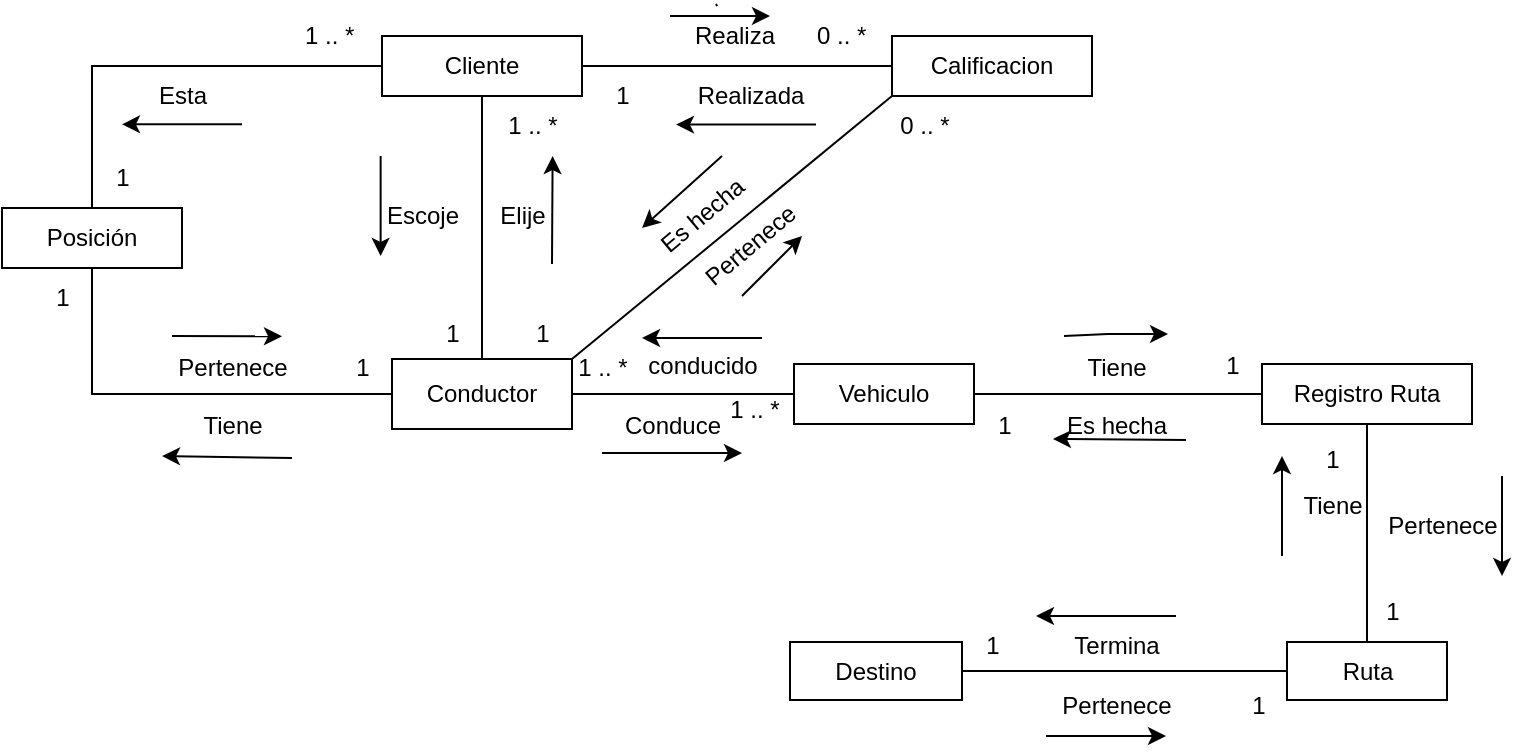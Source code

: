 <mxfile version="20.2.5" type="device"><diagram id="Xx6PjldJtdgnCfnJPi8F" name="Página-1"><mxGraphModel dx="1304" dy="529" grid="1" gridSize="10" guides="1" tooltips="1" connect="1" arrows="1" fold="1" page="1" pageScale="1" pageWidth="827" pageHeight="1169" math="0" shadow="0"><root><mxCell id="0"/><mxCell id="1" parent="0"/><mxCell id="fF_S4-vimJrokTLAQpsM-1" value="Ruta" style="rounded=0;whiteSpace=wrap;html=1;" parent="1" vertex="1"><mxGeometry x="642.5" y="343" width="80" height="29" as="geometry"/></mxCell><mxCell id="fF_S4-vimJrokTLAQpsM-2" value="Cliente" style="rounded=0;whiteSpace=wrap;html=1;" parent="1" vertex="1"><mxGeometry x="190" y="40" width="100" height="30" as="geometry"/></mxCell><mxCell id="fF_S4-vimJrokTLAQpsM-3" value="Vehiculo" style="rounded=0;whiteSpace=wrap;html=1;" parent="1" vertex="1"><mxGeometry x="396" y="204" width="90" height="30" as="geometry"/></mxCell><mxCell id="fF_S4-vimJrokTLAQpsM-20" value="Posición" style="rounded=0;whiteSpace=wrap;html=1;" parent="1" vertex="1"><mxGeometry y="126" width="90" height="30" as="geometry"/></mxCell><mxCell id="fF_S4-vimJrokTLAQpsM-27" value="Destino" style="rounded=0;whiteSpace=wrap;html=1;" parent="1" vertex="1"><mxGeometry x="394" y="343" width="86" height="29" as="geometry"/></mxCell><mxCell id="fF_S4-vimJrokTLAQpsM-29" value="Registro Ruta" style="rounded=0;whiteSpace=wrap;html=1;" parent="1" vertex="1"><mxGeometry x="630" y="204" width="105" height="30" as="geometry"/></mxCell><mxCell id="itAvlsoP7bmRQQn6Exgt-6" value="1" style="text;html=1;align=center;verticalAlign=middle;resizable=0;points=[];autosize=1;strokeColor=none;fillColor=none;" parent="1" vertex="1"><mxGeometry x="600" y="190" width="30" height="30" as="geometry"/></mxCell><mxCell id="itAvlsoP7bmRQQn6Exgt-7" value="1" style="text;html=1;align=center;verticalAlign=middle;resizable=0;points=[];autosize=1;strokeColor=none;fillColor=none;" parent="1" vertex="1"><mxGeometry x="486" y="220" width="30" height="30" as="geometry"/></mxCell><mxCell id="itAvlsoP7bmRQQn6Exgt-8" value="Tiene" style="text;html=1;align=center;verticalAlign=middle;resizable=0;points=[];autosize=1;strokeColor=none;fillColor=none;" parent="1" vertex="1"><mxGeometry x="532" y="191" width="50" height="30" as="geometry"/></mxCell><mxCell id="itAvlsoP7bmRQQn6Exgt-9" value="Es hecha" style="text;html=1;align=center;verticalAlign=middle;resizable=0;points=[];autosize=1;strokeColor=none;fillColor=none;" parent="1" vertex="1"><mxGeometry x="517" y="220" width="80" height="30" as="geometry"/></mxCell><mxCell id="itAvlsoP7bmRQQn6Exgt-10" value="" style="endArrow=classic;html=1;rounded=0;" parent="1" edge="1"><mxGeometry width="50" height="50" relative="1" as="geometry"><mxPoint x="592" y="242" as="sourcePoint"/><mxPoint x="525.5" y="241.5" as="targetPoint"/></mxGeometry></mxCell><mxCell id="itAvlsoP7bmRQQn6Exgt-13" value="1" style="text;html=1;align=center;verticalAlign=middle;resizable=0;points=[];autosize=1;strokeColor=none;fillColor=none;" parent="1" vertex="1"><mxGeometry x="680" y="313" width="30" height="30" as="geometry"/></mxCell><mxCell id="itAvlsoP7bmRQQn6Exgt-14" value="1" style="text;html=1;align=center;verticalAlign=middle;resizable=0;points=[];autosize=1;strokeColor=none;fillColor=none;" parent="1" vertex="1"><mxGeometry x="650" y="236.5" width="30" height="30" as="geometry"/></mxCell><mxCell id="itAvlsoP7bmRQQn6Exgt-15" value="Pertenece" style="text;html=1;align=center;verticalAlign=middle;resizable=0;points=[];autosize=1;strokeColor=none;fillColor=none;" parent="1" vertex="1"><mxGeometry x="680" y="270" width="80" height="30" as="geometry"/></mxCell><mxCell id="itAvlsoP7bmRQQn6Exgt-16" value="" style="endArrow=classic;html=1;rounded=0;" parent="1" edge="1"><mxGeometry width="50" height="50" relative="1" as="geometry"><mxPoint x="531" y="190" as="sourcePoint"/><mxPoint x="583" y="189" as="targetPoint"/><Array as="points"><mxPoint x="553" y="189"/></Array></mxGeometry></mxCell><mxCell id="itAvlsoP7bmRQQn6Exgt-18" value="Tiene" style="text;html=1;align=center;verticalAlign=middle;resizable=0;points=[];autosize=1;strokeColor=none;fillColor=none;" parent="1" vertex="1"><mxGeometry x="640" y="260" width="50" height="30" as="geometry"/></mxCell><mxCell id="itAvlsoP7bmRQQn6Exgt-19" value="" style="endArrow=classic;html=1;rounded=0;" parent="1" edge="1"><mxGeometry width="50" height="50" relative="1" as="geometry"><mxPoint x="640" y="300" as="sourcePoint"/><mxPoint x="640" y="250" as="targetPoint"/></mxGeometry></mxCell><mxCell id="itAvlsoP7bmRQQn6Exgt-20" value="1" style="text;html=1;align=center;verticalAlign=middle;resizable=0;points=[];autosize=1;strokeColor=none;fillColor=none;" parent="1" vertex="1"><mxGeometry x="612.5" y="360" width="30" height="30" as="geometry"/></mxCell><mxCell id="itAvlsoP7bmRQQn6Exgt-21" value="1" style="text;html=1;align=center;verticalAlign=middle;resizable=0;points=[];autosize=1;strokeColor=none;fillColor=none;" parent="1" vertex="1"><mxGeometry x="480" y="330" width="30" height="30" as="geometry"/></mxCell><mxCell id="itAvlsoP7bmRQQn6Exgt-22" value="Termina" style="text;html=1;align=center;verticalAlign=middle;resizable=0;points=[];autosize=1;strokeColor=none;fillColor=none;" parent="1" vertex="1"><mxGeometry x="522" y="330" width="70" height="30" as="geometry"/></mxCell><mxCell id="itAvlsoP7bmRQQn6Exgt-23" value="Pertenece" style="text;html=1;align=center;verticalAlign=middle;resizable=0;points=[];autosize=1;strokeColor=none;fillColor=none;" parent="1" vertex="1"><mxGeometry x="517" y="360" width="80" height="30" as="geometry"/></mxCell><mxCell id="itAvlsoP7bmRQQn6Exgt-27" value="" style="endArrow=classic;html=1;rounded=0;" parent="1" edge="1"><mxGeometry width="50" height="50" relative="1" as="geometry"><mxPoint x="750" y="260" as="sourcePoint"/><mxPoint x="750" y="310" as="targetPoint"/></mxGeometry></mxCell><mxCell id="itAvlsoP7bmRQQn6Exgt-28" value="" style="endArrow=classic;html=1;rounded=0;" parent="1" edge="1"><mxGeometry width="50" height="50" relative="1" as="geometry"><mxPoint x="522" y="390" as="sourcePoint"/><mxPoint x="582" y="390" as="targetPoint"/></mxGeometry></mxCell><mxCell id="itAvlsoP7bmRQQn6Exgt-46" value="Calificacion" style="rounded=0;whiteSpace=wrap;html=1;" parent="1" vertex="1"><mxGeometry x="445" y="40" width="100" height="30" as="geometry"/></mxCell><mxCell id="4lGTHoXwKW3-P7aR5Anh-1" value="Conductor" style="rounded=0;whiteSpace=wrap;html=1;" vertex="1" parent="1"><mxGeometry x="195" y="201.5" width="90" height="35" as="geometry"/></mxCell><mxCell id="4lGTHoXwKW3-P7aR5Anh-2" value="" style="endArrow=none;html=1;rounded=0;entryX=0.5;entryY=0;entryDx=0;entryDy=0;exitX=0;exitY=0.5;exitDx=0;exitDy=0;" edge="1" parent="1" source="fF_S4-vimJrokTLAQpsM-2" target="fF_S4-vimJrokTLAQpsM-20"><mxGeometry width="50" height="50" relative="1" as="geometry"><mxPoint x="155" y="55" as="sourcePoint"/><mxPoint x="100" y="220" as="targetPoint"/><Array as="points"><mxPoint x="45" y="55"/></Array></mxGeometry></mxCell><mxCell id="4lGTHoXwKW3-P7aR5Anh-3" value="" style="endArrow=none;html=1;rounded=0;entryX=0.5;entryY=1;entryDx=0;entryDy=0;exitX=0;exitY=0.5;exitDx=0;exitDy=0;" edge="1" parent="1" source="4lGTHoXwKW3-P7aR5Anh-1" target="fF_S4-vimJrokTLAQpsM-20"><mxGeometry width="50" height="50" relative="1" as="geometry"><mxPoint x="50" y="286.5" as="sourcePoint"/><mxPoint x="100" y="236.5" as="targetPoint"/><Array as="points"><mxPoint x="45" y="219"/></Array></mxGeometry></mxCell><mxCell id="4lGTHoXwKW3-P7aR5Anh-4" value="" style="endArrow=none;html=1;rounded=0;entryX=0;entryY=0.5;entryDx=0;entryDy=0;exitX=1;exitY=0.5;exitDx=0;exitDy=0;" edge="1" parent="1" source="fF_S4-vimJrokTLAQpsM-2" target="itAvlsoP7bmRQQn6Exgt-46"><mxGeometry width="50" height="50" relative="1" as="geometry"><mxPoint x="320" y="140" as="sourcePoint"/><mxPoint x="370" y="90" as="targetPoint"/></mxGeometry></mxCell><mxCell id="4lGTHoXwKW3-P7aR5Anh-5" value="0 .. *&amp;nbsp;" style="text;html=1;align=center;verticalAlign=middle;resizable=0;points=[];autosize=1;strokeColor=none;fillColor=none;" vertex="1" parent="1"><mxGeometry x="396" y="25" width="50" height="30" as="geometry"/></mxCell><mxCell id="4lGTHoXwKW3-P7aR5Anh-8" value="Realizada" style="text;html=1;align=center;verticalAlign=middle;resizable=0;points=[];autosize=1;strokeColor=none;fillColor=none;" vertex="1" parent="1"><mxGeometry x="334" y="55" width="80" height="30" as="geometry"/></mxCell><mxCell id="4lGTHoXwKW3-P7aR5Anh-9" value="1" style="text;html=1;align=center;verticalAlign=middle;resizable=0;points=[];autosize=1;strokeColor=none;fillColor=none;" vertex="1" parent="1"><mxGeometry x="295" y="55" width="30" height="30" as="geometry"/></mxCell><mxCell id="4lGTHoXwKW3-P7aR5Anh-10" value="" style="endArrow=classic;html=1;rounded=0;" edge="1" parent="1"><mxGeometry width="50" height="50" relative="1" as="geometry"><mxPoint x="407" y="84.31" as="sourcePoint"/><mxPoint x="337" y="84.31" as="targetPoint"/></mxGeometry></mxCell><mxCell id="4lGTHoXwKW3-P7aR5Anh-11" value="" style="endArrow=none;html=1;rounded=0;entryX=0;entryY=0.5;entryDx=0;entryDy=0;exitX=1;exitY=0.5;exitDx=0;exitDy=0;" edge="1" parent="1" source="4lGTHoXwKW3-P7aR5Anh-1" target="fF_S4-vimJrokTLAQpsM-3"><mxGeometry width="50" height="50" relative="1" as="geometry"><mxPoint x="310" y="300" as="sourcePoint"/><mxPoint x="360" y="250" as="targetPoint"/></mxGeometry></mxCell><mxCell id="4lGTHoXwKW3-P7aR5Anh-12" value="1 .. *&amp;nbsp;" style="text;html=1;align=center;verticalAlign=middle;resizable=0;points=[];autosize=1;strokeColor=none;fillColor=none;" vertex="1" parent="1"><mxGeometry x="140" y="25" width="50" height="30" as="geometry"/></mxCell><mxCell id="4lGTHoXwKW3-P7aR5Anh-13" value="1" style="text;html=1;align=center;verticalAlign=middle;resizable=0;points=[];autosize=1;strokeColor=none;fillColor=none;" vertex="1" parent="1"><mxGeometry x="45" y="96" width="30" height="30" as="geometry"/></mxCell><mxCell id="4lGTHoXwKW3-P7aR5Anh-14" value="1" style="text;html=1;align=center;verticalAlign=middle;resizable=0;points=[];autosize=1;strokeColor=none;fillColor=none;" vertex="1" parent="1"><mxGeometry x="165" y="191" width="30" height="30" as="geometry"/></mxCell><mxCell id="4lGTHoXwKW3-P7aR5Anh-15" value="1" style="text;html=1;align=center;verticalAlign=middle;resizable=0;points=[];autosize=1;strokeColor=none;fillColor=none;" vertex="1" parent="1"><mxGeometry x="15" y="156" width="30" height="30" as="geometry"/></mxCell><mxCell id="4lGTHoXwKW3-P7aR5Anh-16" value="Pertenece" style="text;html=1;align=center;verticalAlign=middle;resizable=0;points=[];autosize=1;strokeColor=none;fillColor=none;" vertex="1" parent="1"><mxGeometry x="75" y="191" width="80" height="30" as="geometry"/></mxCell><mxCell id="4lGTHoXwKW3-P7aR5Anh-17" value="Esta" style="text;html=1;align=center;verticalAlign=middle;resizable=0;points=[];autosize=1;strokeColor=none;fillColor=none;" vertex="1" parent="1"><mxGeometry x="65" y="55" width="50" height="30" as="geometry"/></mxCell><mxCell id="4lGTHoXwKW3-P7aR5Anh-18" value="" style="endArrow=classic;html=1;rounded=0;" edge="1" parent="1"><mxGeometry width="50" height="50" relative="1" as="geometry"><mxPoint x="85" y="190" as="sourcePoint"/><mxPoint x="140" y="190.17" as="targetPoint"/></mxGeometry></mxCell><mxCell id="4lGTHoXwKW3-P7aR5Anh-19" value="" style="endArrow=classic;html=1;rounded=0;" edge="1" parent="1"><mxGeometry width="50" height="50" relative="1" as="geometry"><mxPoint x="120" y="84.17" as="sourcePoint"/><mxPoint x="60" y="84.17" as="targetPoint"/></mxGeometry></mxCell><mxCell id="4lGTHoXwKW3-P7aR5Anh-20" value="Tiene" style="text;html=1;align=center;verticalAlign=middle;resizable=0;points=[];autosize=1;strokeColor=none;fillColor=none;" vertex="1" parent="1"><mxGeometry x="90" y="220" width="50" height="30" as="geometry"/></mxCell><mxCell id="4lGTHoXwKW3-P7aR5Anh-21" value="" style="endArrow=classic;html=1;rounded=0;exitX=1.1;exitY=1.033;exitDx=0;exitDy=0;exitPerimeter=0;" edge="1" parent="1" source="4lGTHoXwKW3-P7aR5Anh-20"><mxGeometry width="50" height="50" relative="1" as="geometry"><mxPoint x="100" y="340" as="sourcePoint"/><mxPoint x="80" y="250" as="targetPoint"/></mxGeometry></mxCell><mxCell id="4lGTHoXwKW3-P7aR5Anh-30" value="1 .. *" style="text;html=1;align=center;verticalAlign=middle;resizable=0;points=[];autosize=1;strokeColor=none;fillColor=none;" vertex="1" parent="1"><mxGeometry x="351" y="211.5" width="50" height="30" as="geometry"/></mxCell><mxCell id="4lGTHoXwKW3-P7aR5Anh-31" value="Conduce" style="text;html=1;align=center;verticalAlign=middle;resizable=0;points=[];autosize=1;strokeColor=none;fillColor=none;" vertex="1" parent="1"><mxGeometry x="300" y="220" width="70" height="30" as="geometry"/></mxCell><mxCell id="4lGTHoXwKW3-P7aR5Anh-32" value="" style="endArrow=classic;html=1;rounded=0;" edge="1" parent="1"><mxGeometry width="50" height="50" relative="1" as="geometry"><mxPoint x="300" y="248.5" as="sourcePoint"/><mxPoint x="370" y="248.5" as="targetPoint"/></mxGeometry></mxCell><mxCell id="4lGTHoXwKW3-P7aR5Anh-33" value="conducido" style="text;html=1;align=center;verticalAlign=middle;resizable=0;points=[];autosize=1;strokeColor=none;fillColor=none;" vertex="1" parent="1"><mxGeometry x="310" y="190" width="80" height="30" as="geometry"/></mxCell><mxCell id="4lGTHoXwKW3-P7aR5Anh-34" value="1 .. *" style="text;html=1;align=center;verticalAlign=middle;resizable=0;points=[];autosize=1;strokeColor=none;fillColor=none;" vertex="1" parent="1"><mxGeometry x="275" y="191" width="50" height="30" as="geometry"/></mxCell><mxCell id="4lGTHoXwKW3-P7aR5Anh-35" value="" style="endArrow=classic;html=1;rounded=0;" edge="1" parent="1"><mxGeometry width="50" height="50" relative="1" as="geometry"><mxPoint x="380" y="191" as="sourcePoint"/><mxPoint x="320" y="191" as="targetPoint"/></mxGeometry></mxCell><mxCell id="4lGTHoXwKW3-P7aR5Anh-36" value="" style="endArrow=none;html=1;rounded=0;entryX=0;entryY=0.5;entryDx=0;entryDy=0;exitX=1;exitY=0.5;exitDx=0;exitDy=0;" edge="1" parent="1" source="fF_S4-vimJrokTLAQpsM-3" target="fF_S4-vimJrokTLAQpsM-29"><mxGeometry width="50" height="50" relative="1" as="geometry"><mxPoint x="520" y="250" as="sourcePoint"/><mxPoint x="570" y="200" as="targetPoint"/></mxGeometry></mxCell><mxCell id="4lGTHoXwKW3-P7aR5Anh-37" value="" style="endArrow=none;html=1;rounded=0;entryX=0.5;entryY=1;entryDx=0;entryDy=0;exitX=0.5;exitY=0;exitDx=0;exitDy=0;" edge="1" parent="1" source="fF_S4-vimJrokTLAQpsM-1" target="fF_S4-vimJrokTLAQpsM-29"><mxGeometry width="50" height="50" relative="1" as="geometry"><mxPoint x="710" y="440" as="sourcePoint"/><mxPoint x="760" y="390" as="targetPoint"/></mxGeometry></mxCell><mxCell id="4lGTHoXwKW3-P7aR5Anh-38" value="" style="endArrow=none;html=1;rounded=0;entryX=0;entryY=0.5;entryDx=0;entryDy=0;exitX=1;exitY=0.5;exitDx=0;exitDy=0;" edge="1" parent="1" source="fF_S4-vimJrokTLAQpsM-27" target="fF_S4-vimJrokTLAQpsM-1"><mxGeometry width="50" height="50" relative="1" as="geometry"><mxPoint x="280" y="420" as="sourcePoint"/><mxPoint x="330" y="370" as="targetPoint"/></mxGeometry></mxCell><mxCell id="4lGTHoXwKW3-P7aR5Anh-39" value="" style="endArrow=classic;html=1;rounded=0;" edge="1" parent="1"><mxGeometry width="50" height="50" relative="1" as="geometry"><mxPoint x="587" y="330" as="sourcePoint"/><mxPoint x="517" y="330" as="targetPoint"/></mxGeometry></mxCell><mxCell id="4lGTHoXwKW3-P7aR5Anh-6" value="Realiza" style="text;html=1;align=center;verticalAlign=middle;resizable=0;points=[];autosize=1;strokeColor=none;fillColor=none;" vertex="1" parent="1"><mxGeometry x="336" y="25" width="60" height="30" as="geometry"/></mxCell><mxCell id="4lGTHoXwKW3-P7aR5Anh-40" value="" style="endArrow=none;html=1;rounded=0;" edge="1" parent="1" target="4lGTHoXwKW3-P7aR5Anh-6"><mxGeometry width="50" height="50" relative="1" as="geometry"><mxPoint x="357" y="24" as="sourcePoint"/><mxPoint x="407" y="24" as="targetPoint"/></mxGeometry></mxCell><mxCell id="4lGTHoXwKW3-P7aR5Anh-41" value="" style="endArrow=classic;html=1;rounded=0;" edge="1" parent="1"><mxGeometry width="50" height="50" relative="1" as="geometry"><mxPoint x="334" y="30" as="sourcePoint"/><mxPoint x="384" y="30" as="targetPoint"/></mxGeometry></mxCell><mxCell id="4lGTHoXwKW3-P7aR5Anh-42" value="" style="endArrow=none;html=1;rounded=0;entryX=0.5;entryY=1;entryDx=0;entryDy=0;exitX=0.5;exitY=0;exitDx=0;exitDy=0;" edge="1" parent="1" source="4lGTHoXwKW3-P7aR5Anh-1" target="fF_S4-vimJrokTLAQpsM-2"><mxGeometry width="50" height="50" relative="1" as="geometry"><mxPoint x="210" y="160" as="sourcePoint"/><mxPoint x="260" y="110" as="targetPoint"/></mxGeometry></mxCell><mxCell id="4lGTHoXwKW3-P7aR5Anh-43" value="1" style="text;html=1;align=center;verticalAlign=middle;resizable=0;points=[];autosize=1;strokeColor=none;fillColor=none;" vertex="1" parent="1"><mxGeometry x="210" y="174" width="30" height="30" as="geometry"/></mxCell><mxCell id="4lGTHoXwKW3-P7aR5Anh-46" value="1 .. *" style="text;html=1;align=center;verticalAlign=middle;resizable=0;points=[];autosize=1;strokeColor=none;fillColor=none;" vertex="1" parent="1"><mxGeometry x="240" y="70" width="50" height="30" as="geometry"/></mxCell><mxCell id="4lGTHoXwKW3-P7aR5Anh-47" value="Escoje" style="text;html=1;align=center;verticalAlign=middle;resizable=0;points=[];autosize=1;strokeColor=none;fillColor=none;" vertex="1" parent="1"><mxGeometry x="180" y="115" width="60" height="30" as="geometry"/></mxCell><mxCell id="4lGTHoXwKW3-P7aR5Anh-48" value="Elije" style="text;html=1;align=center;verticalAlign=middle;resizable=0;points=[];autosize=1;strokeColor=none;fillColor=none;" vertex="1" parent="1"><mxGeometry x="235" y="115" width="50" height="30" as="geometry"/></mxCell><mxCell id="4lGTHoXwKW3-P7aR5Anh-49" value="" style="endArrow=none;html=1;rounded=0;entryX=0;entryY=1;entryDx=0;entryDy=0;exitX=1;exitY=0;exitDx=0;exitDy=0;" edge="1" parent="1" source="4lGTHoXwKW3-P7aR5Anh-1" target="itAvlsoP7bmRQQn6Exgt-46"><mxGeometry width="50" height="50" relative="1" as="geometry"><mxPoint x="240" y="380" as="sourcePoint"/><mxPoint x="290" y="330" as="targetPoint"/></mxGeometry></mxCell><mxCell id="4lGTHoXwKW3-P7aR5Anh-50" value="Es hecha" style="text;html=1;align=center;verticalAlign=middle;resizable=0;points=[];autosize=1;strokeColor=none;fillColor=none;rotation=-40;" vertex="1" parent="1"><mxGeometry x="310" y="115" width="80" height="30" as="geometry"/></mxCell><mxCell id="4lGTHoXwKW3-P7aR5Anh-51" value="Pertenece" style="text;html=1;align=center;verticalAlign=middle;resizable=0;points=[];autosize=1;strokeColor=none;fillColor=none;rotation=-40;" vertex="1" parent="1"><mxGeometry x="334" y="130" width="80" height="30" as="geometry"/></mxCell><mxCell id="4lGTHoXwKW3-P7aR5Anh-52" value="" style="endArrow=classic;html=1;rounded=0;" edge="1" parent="1"><mxGeometry width="50" height="50" relative="1" as="geometry"><mxPoint x="370" y="170" as="sourcePoint"/><mxPoint x="400" y="140" as="targetPoint"/></mxGeometry></mxCell><mxCell id="4lGTHoXwKW3-P7aR5Anh-53" value="0 .. *" style="text;html=1;align=center;verticalAlign=middle;resizable=0;points=[];autosize=1;strokeColor=none;fillColor=none;" vertex="1" parent="1"><mxGeometry x="436" y="70" width="50" height="30" as="geometry"/></mxCell><mxCell id="4lGTHoXwKW3-P7aR5Anh-54" value="1" style="text;html=1;align=center;verticalAlign=middle;resizable=0;points=[];autosize=1;strokeColor=none;fillColor=none;" vertex="1" parent="1"><mxGeometry x="255" y="174" width="30" height="30" as="geometry"/></mxCell><mxCell id="4lGTHoXwKW3-P7aR5Anh-55" value="" style="endArrow=classic;html=1;rounded=0;" edge="1" parent="1"><mxGeometry width="50" height="50" relative="1" as="geometry"><mxPoint x="189.31" y="100" as="sourcePoint"/><mxPoint x="189.31" y="150" as="targetPoint"/></mxGeometry></mxCell><mxCell id="4lGTHoXwKW3-P7aR5Anh-56" value="" style="endArrow=classic;html=1;rounded=0;" edge="1" parent="1"><mxGeometry width="50" height="50" relative="1" as="geometry"><mxPoint x="275" y="154" as="sourcePoint"/><mxPoint x="275.31" y="100" as="targetPoint"/></mxGeometry></mxCell><mxCell id="4lGTHoXwKW3-P7aR5Anh-58" value="" style="endArrow=classic;html=1;rounded=0;" edge="1" parent="1"><mxGeometry width="50" height="50" relative="1" as="geometry"><mxPoint x="360" y="100" as="sourcePoint"/><mxPoint x="320" y="136" as="targetPoint"/></mxGeometry></mxCell></root></mxGraphModel></diagram></mxfile>